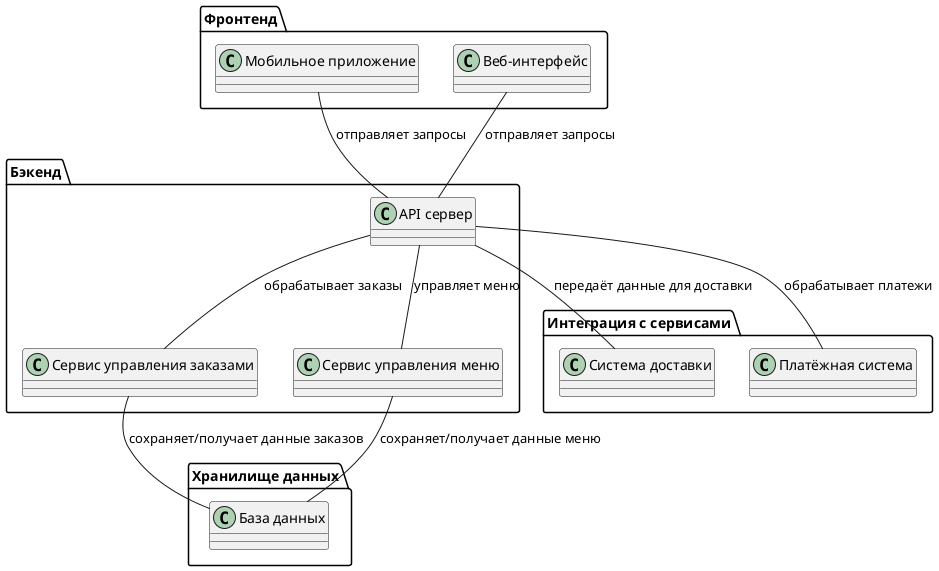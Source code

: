 @startuml

package "Фронтенд" {
  class "Мобильное приложение" as App
  class "Веб-интерфейс" as Web
}

package "Бэкенд" {
  class "API сервер" as S
  class "Сервис управления заказами" as OS
  class "Сервис управления меню" as MS
}

package "Хранилище данных" {
  class "База данных" as DB
}

package "Интеграция с сервисами" {
  class "Система доставки" as DS
  class "Платёжная система" as PS
}

App -- S : отправляет запросы
Web -- S : отправляет запросы
S -- OS : обрабатывает заказы
S -- MS : управляет меню
OS -- DB : сохраняет/получает данные заказов
MS -- DB : сохраняет/получает данные меню
S -- DS : передаёт данные для доставки
S -- PS : обрабатывает платежи
@enduml
